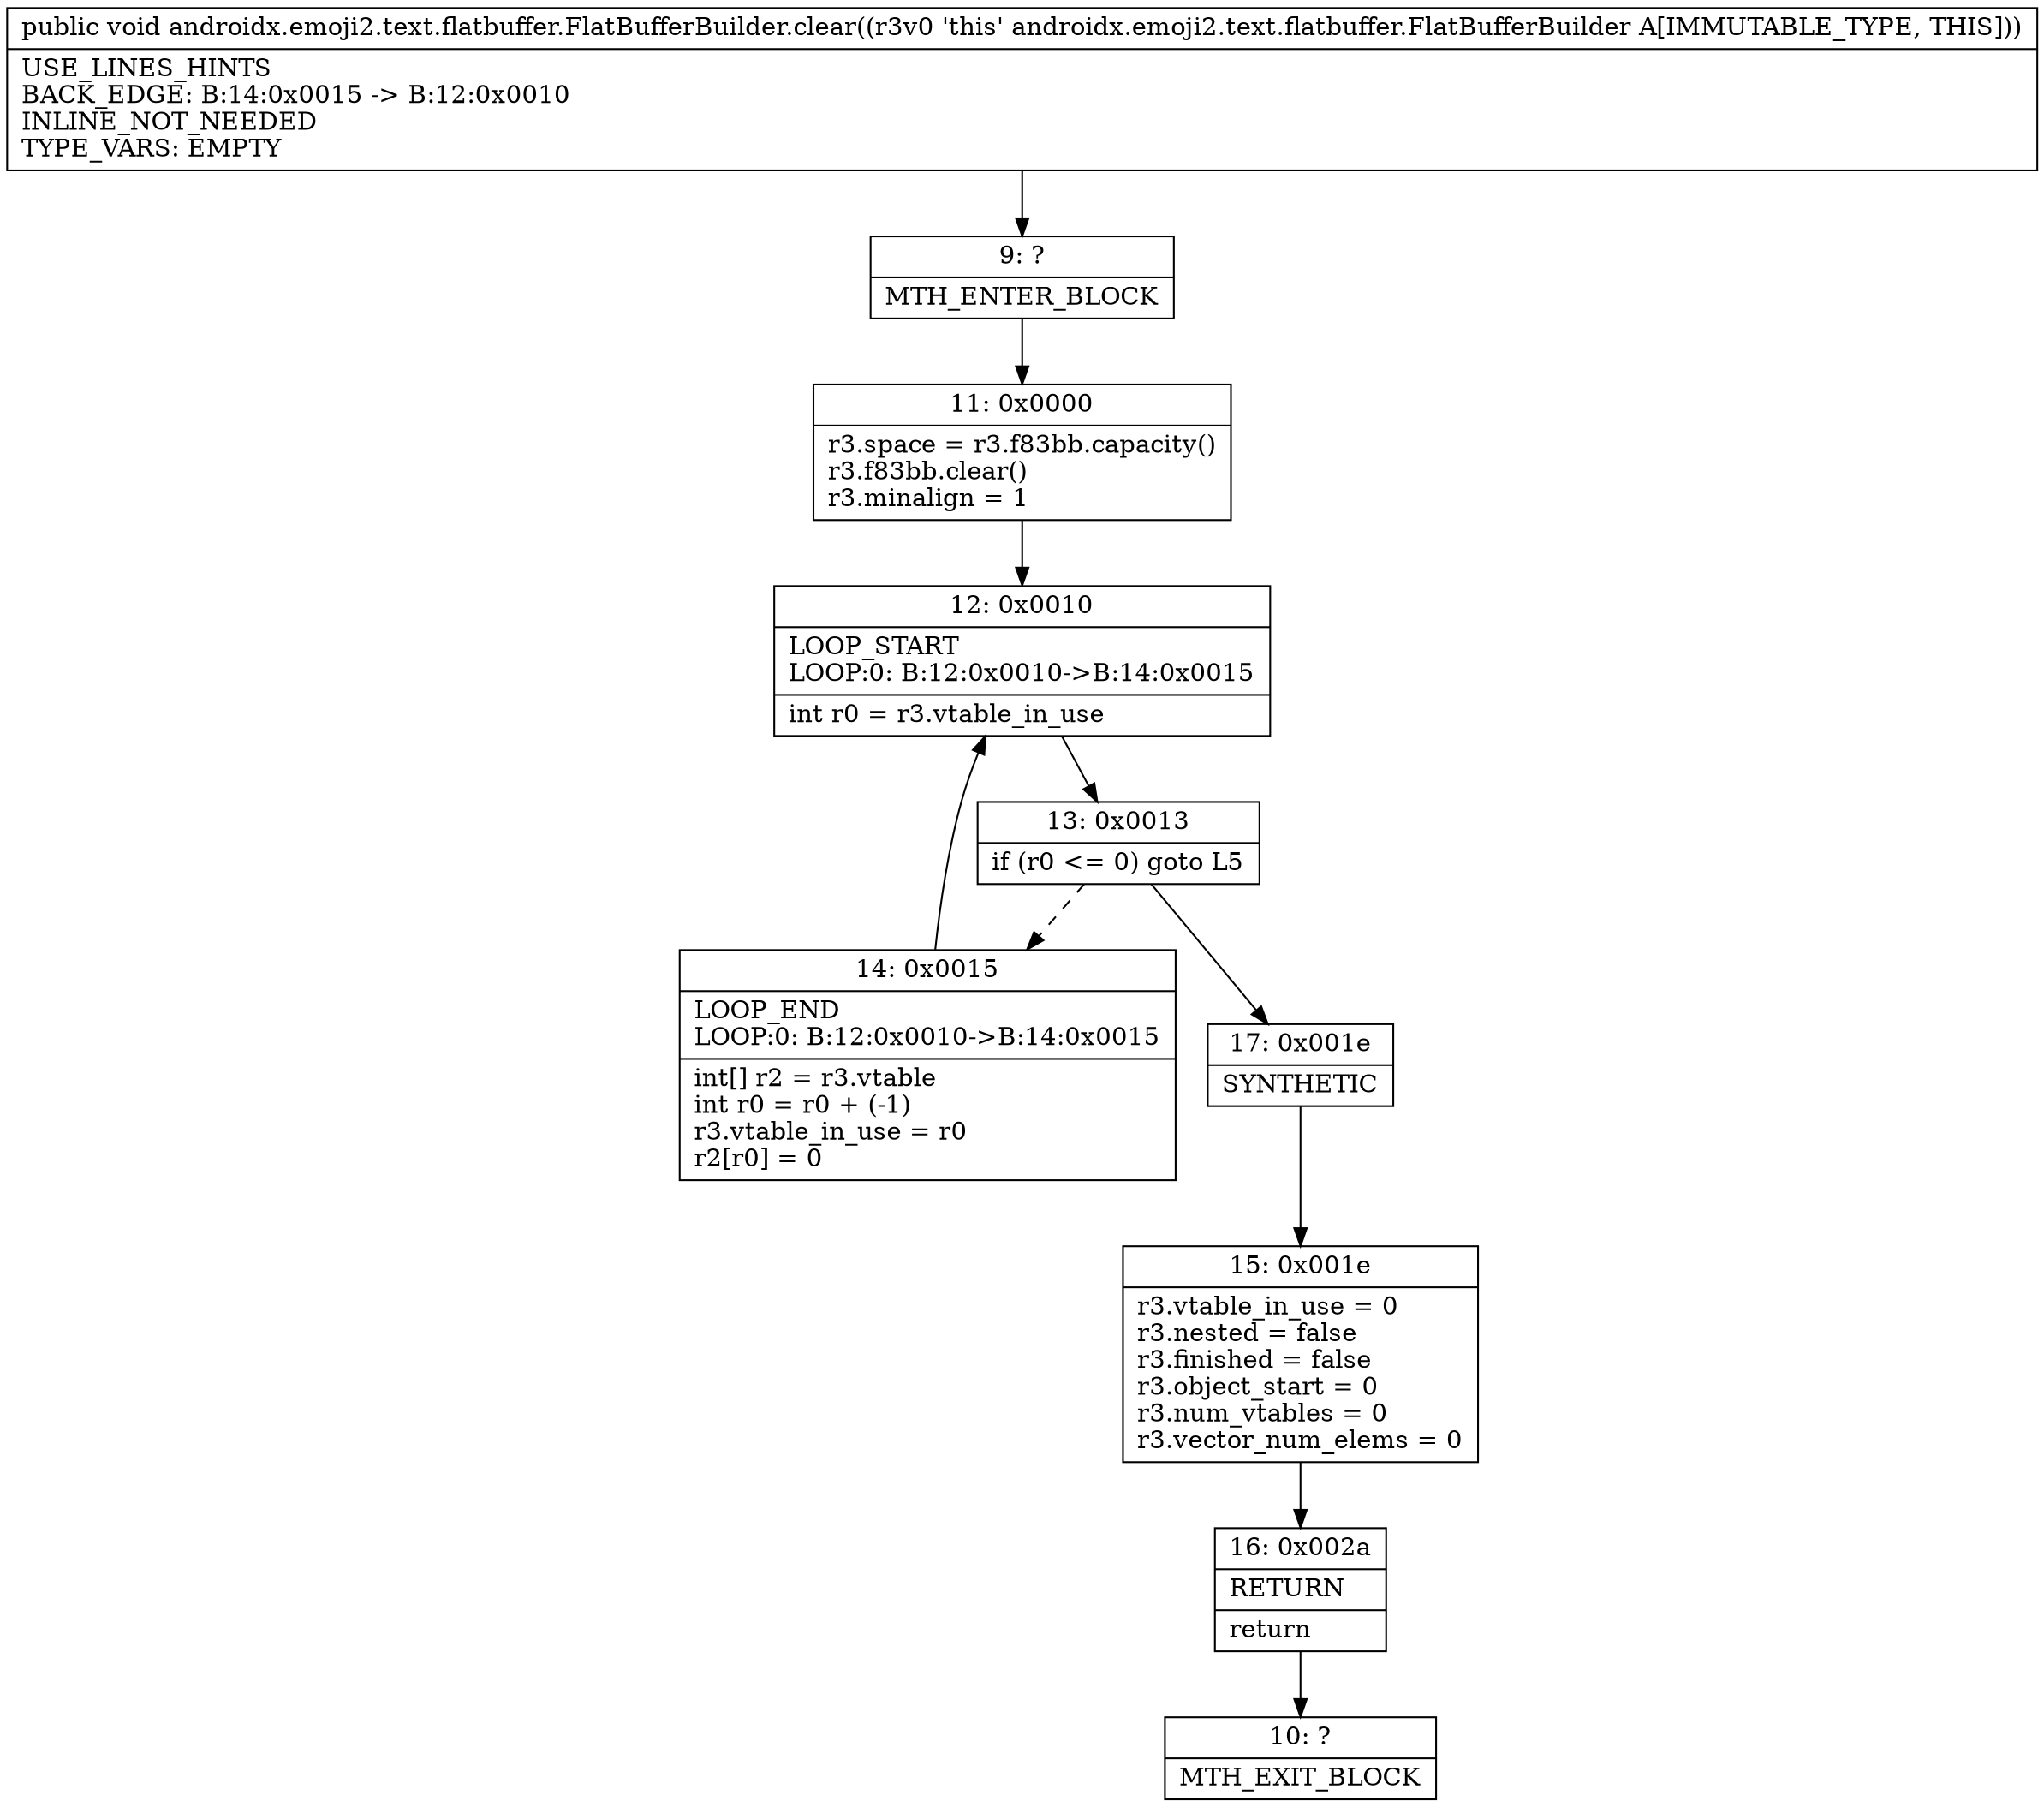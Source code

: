 digraph "CFG forandroidx.emoji2.text.flatbuffer.FlatBufferBuilder.clear()V" {
Node_9 [shape=record,label="{9\:\ ?|MTH_ENTER_BLOCK\l}"];
Node_11 [shape=record,label="{11\:\ 0x0000|r3.space = r3.f83bb.capacity()\lr3.f83bb.clear()\lr3.minalign = 1\l}"];
Node_12 [shape=record,label="{12\:\ 0x0010|LOOP_START\lLOOP:0: B:12:0x0010\-\>B:14:0x0015\l|int r0 = r3.vtable_in_use\l}"];
Node_13 [shape=record,label="{13\:\ 0x0013|if (r0 \<= 0) goto L5\l}"];
Node_14 [shape=record,label="{14\:\ 0x0015|LOOP_END\lLOOP:0: B:12:0x0010\-\>B:14:0x0015\l|int[] r2 = r3.vtable\lint r0 = r0 + (\-1)\lr3.vtable_in_use = r0\lr2[r0] = 0\l}"];
Node_17 [shape=record,label="{17\:\ 0x001e|SYNTHETIC\l}"];
Node_15 [shape=record,label="{15\:\ 0x001e|r3.vtable_in_use = 0\lr3.nested = false\lr3.finished = false\lr3.object_start = 0\lr3.num_vtables = 0\lr3.vector_num_elems = 0\l}"];
Node_16 [shape=record,label="{16\:\ 0x002a|RETURN\l|return\l}"];
Node_10 [shape=record,label="{10\:\ ?|MTH_EXIT_BLOCK\l}"];
MethodNode[shape=record,label="{public void androidx.emoji2.text.flatbuffer.FlatBufferBuilder.clear((r3v0 'this' androidx.emoji2.text.flatbuffer.FlatBufferBuilder A[IMMUTABLE_TYPE, THIS]))  | USE_LINES_HINTS\lBACK_EDGE: B:14:0x0015 \-\> B:12:0x0010\lINLINE_NOT_NEEDED\lTYPE_VARS: EMPTY\l}"];
MethodNode -> Node_9;Node_9 -> Node_11;
Node_11 -> Node_12;
Node_12 -> Node_13;
Node_13 -> Node_14[style=dashed];
Node_13 -> Node_17;
Node_14 -> Node_12;
Node_17 -> Node_15;
Node_15 -> Node_16;
Node_16 -> Node_10;
}

